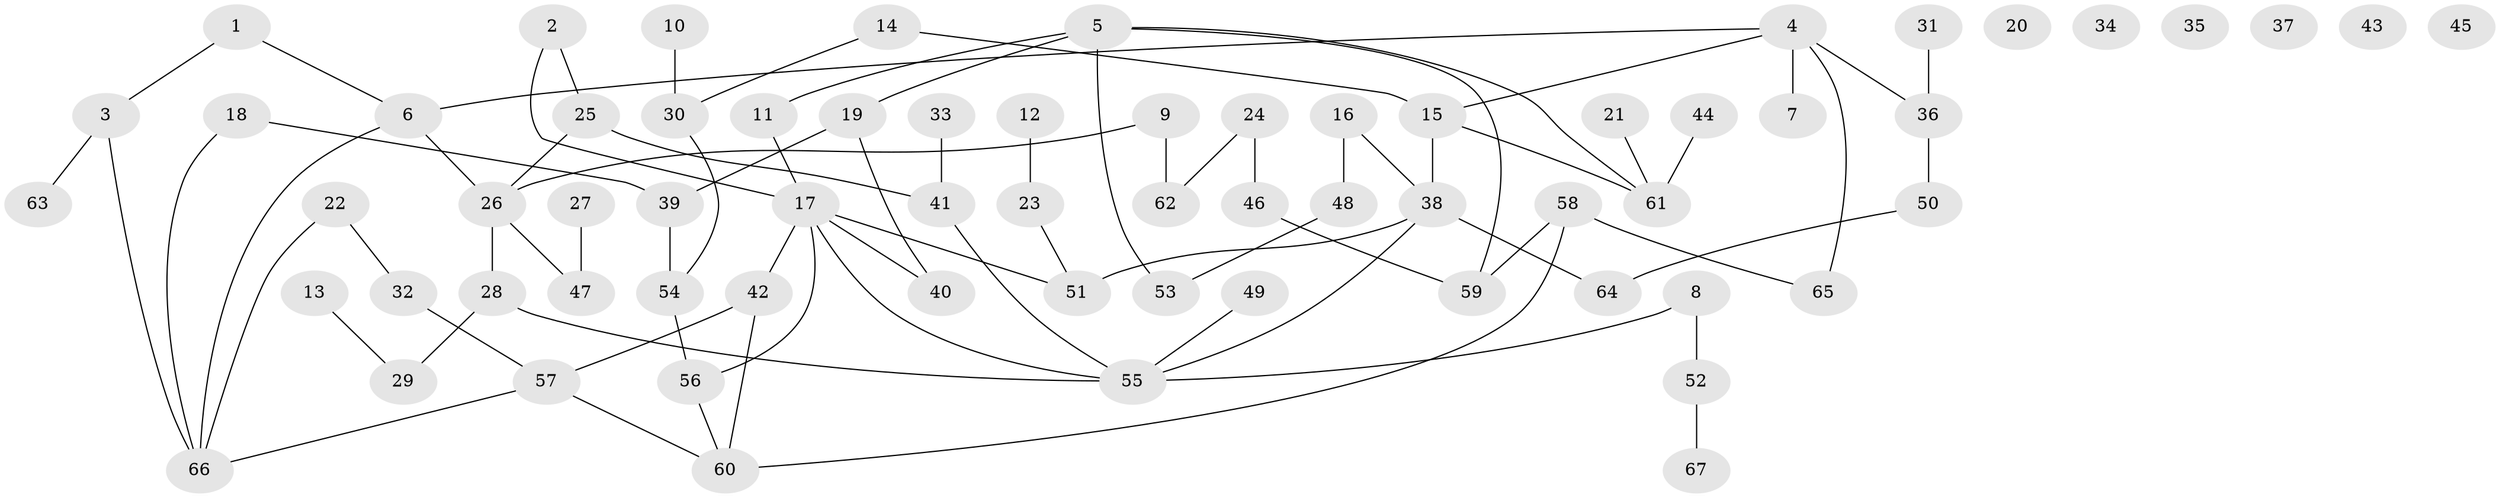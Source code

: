 // coarse degree distribution, {4: 0.21428571428571427, 6: 0.03571428571428571, 2: 0.32142857142857145, 1: 0.14285714285714285, 5: 0.10714285714285714, 3: 0.14285714285714285, 7: 0.03571428571428571}
// Generated by graph-tools (version 1.1) at 2025/35/03/04/25 23:35:50]
// undirected, 67 vertices, 79 edges
graph export_dot {
  node [color=gray90,style=filled];
  1;
  2;
  3;
  4;
  5;
  6;
  7;
  8;
  9;
  10;
  11;
  12;
  13;
  14;
  15;
  16;
  17;
  18;
  19;
  20;
  21;
  22;
  23;
  24;
  25;
  26;
  27;
  28;
  29;
  30;
  31;
  32;
  33;
  34;
  35;
  36;
  37;
  38;
  39;
  40;
  41;
  42;
  43;
  44;
  45;
  46;
  47;
  48;
  49;
  50;
  51;
  52;
  53;
  54;
  55;
  56;
  57;
  58;
  59;
  60;
  61;
  62;
  63;
  64;
  65;
  66;
  67;
  1 -- 3;
  1 -- 6;
  2 -- 17;
  2 -- 25;
  3 -- 63;
  3 -- 66;
  4 -- 6;
  4 -- 7;
  4 -- 15;
  4 -- 36;
  4 -- 65;
  5 -- 11;
  5 -- 19;
  5 -- 53;
  5 -- 59;
  5 -- 61;
  6 -- 26;
  6 -- 66;
  8 -- 52;
  8 -- 55;
  9 -- 26;
  9 -- 62;
  10 -- 30;
  11 -- 17;
  12 -- 23;
  13 -- 29;
  14 -- 15;
  14 -- 30;
  15 -- 38;
  15 -- 61;
  16 -- 38;
  16 -- 48;
  17 -- 40;
  17 -- 42;
  17 -- 51;
  17 -- 55;
  17 -- 56;
  18 -- 39;
  18 -- 66;
  19 -- 39;
  19 -- 40;
  21 -- 61;
  22 -- 32;
  22 -- 66;
  23 -- 51;
  24 -- 46;
  24 -- 62;
  25 -- 26;
  25 -- 41;
  26 -- 28;
  26 -- 47;
  27 -- 47;
  28 -- 29;
  28 -- 55;
  30 -- 54;
  31 -- 36;
  32 -- 57;
  33 -- 41;
  36 -- 50;
  38 -- 51;
  38 -- 55;
  38 -- 64;
  39 -- 54;
  41 -- 55;
  42 -- 57;
  42 -- 60;
  44 -- 61;
  46 -- 59;
  48 -- 53;
  49 -- 55;
  50 -- 64;
  52 -- 67;
  54 -- 56;
  56 -- 60;
  57 -- 60;
  57 -- 66;
  58 -- 59;
  58 -- 60;
  58 -- 65;
}
